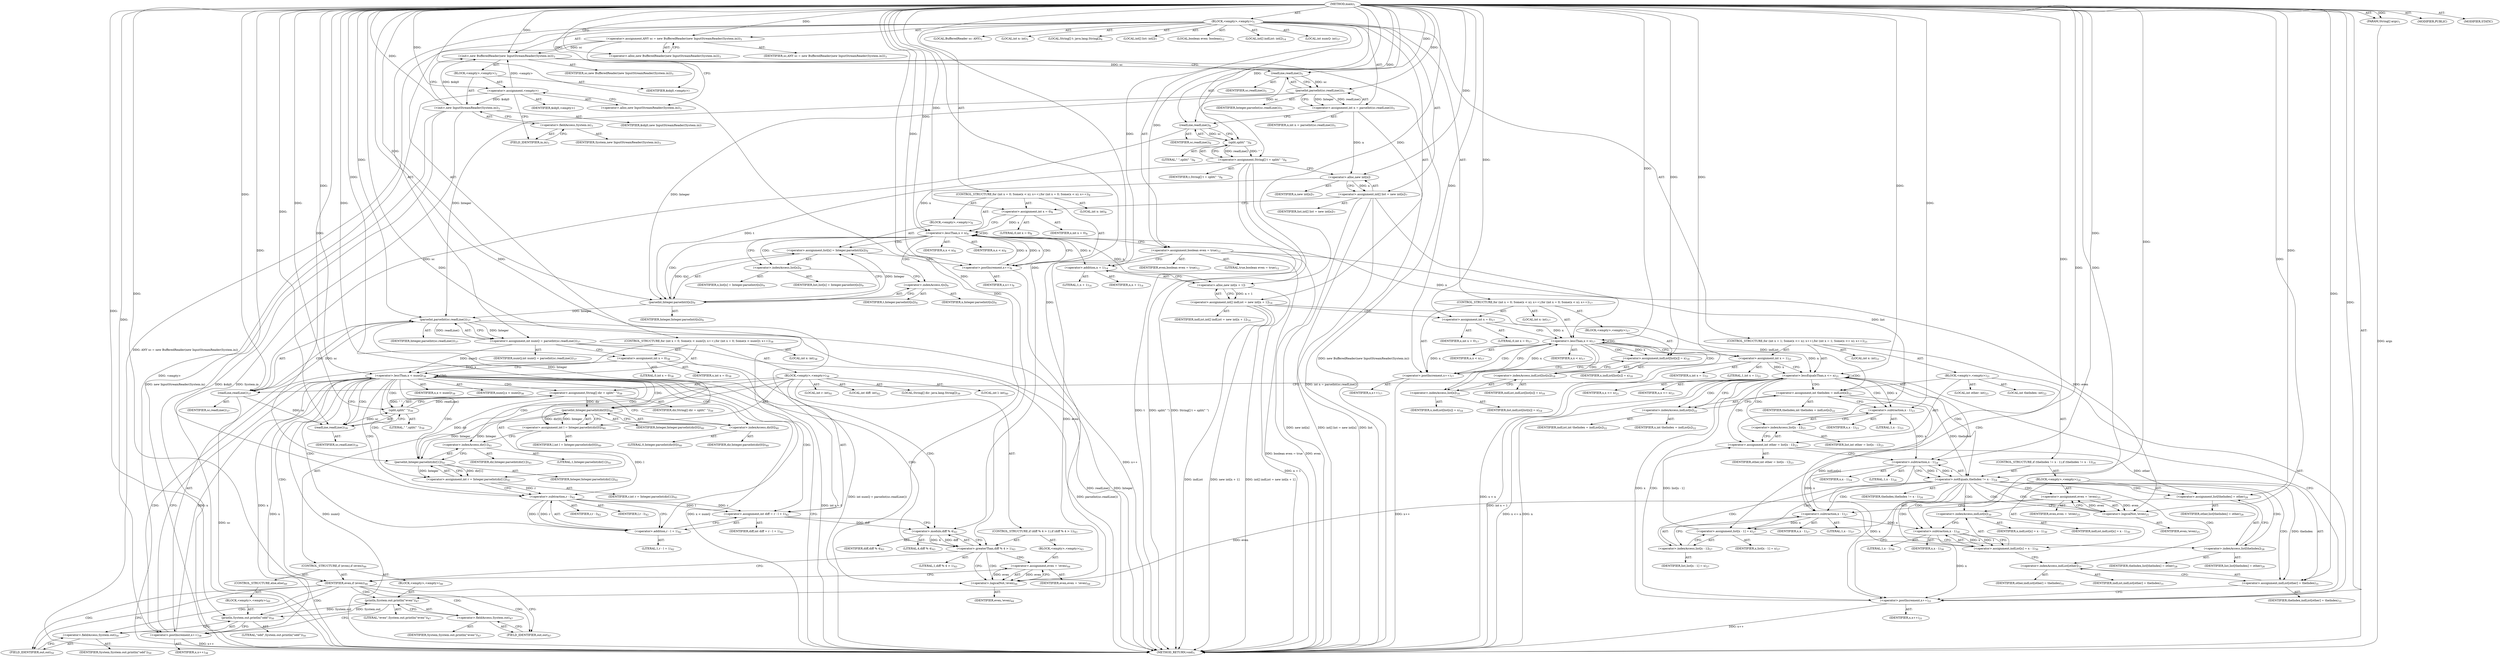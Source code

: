 digraph "main" {  
"19" [label = <(METHOD,main)<SUB>1</SUB>> ]
"20" [label = <(PARAM,String[] args)<SUB>1</SUB>> ]
"21" [label = <(BLOCK,&lt;empty&gt;,&lt;empty&gt;)<SUB>1</SUB>> ]
"4" [label = <(LOCAL,BufferedReader sc: ANY)<SUB>3</SUB>> ]
"22" [label = <(&lt;operator&gt;.assignment,ANY sc = new BufferedReader(new InputStreamReader(System.in)))<SUB>3</SUB>> ]
"23" [label = <(IDENTIFIER,sc,ANY sc = new BufferedReader(new InputStreamReader(System.in)))<SUB>3</SUB>> ]
"24" [label = <(&lt;operator&gt;.alloc,new BufferedReader(new InputStreamReader(System.in)))<SUB>3</SUB>> ]
"25" [label = <(&lt;init&gt;,new BufferedReader(new InputStreamReader(System.in)))<SUB>3</SUB>> ]
"3" [label = <(IDENTIFIER,sc,new BufferedReader(new InputStreamReader(System.in)))<SUB>3</SUB>> ]
"26" [label = <(BLOCK,&lt;empty&gt;,&lt;empty&gt;)<SUB>3</SUB>> ]
"27" [label = <(&lt;operator&gt;.assignment,&lt;empty&gt;)> ]
"28" [label = <(IDENTIFIER,$obj0,&lt;empty&gt;)> ]
"29" [label = <(&lt;operator&gt;.alloc,new InputStreamReader(System.in))<SUB>3</SUB>> ]
"30" [label = <(&lt;init&gt;,new InputStreamReader(System.in))<SUB>3</SUB>> ]
"31" [label = <(IDENTIFIER,$obj0,new InputStreamReader(System.in))> ]
"32" [label = <(&lt;operator&gt;.fieldAccess,System.in)<SUB>3</SUB>> ]
"33" [label = <(IDENTIFIER,System,new InputStreamReader(System.in))<SUB>3</SUB>> ]
"34" [label = <(FIELD_IDENTIFIER,in,in)<SUB>3</SUB>> ]
"35" [label = <(IDENTIFIER,$obj0,&lt;empty&gt;)> ]
"36" [label = <(LOCAL,int n: int)<SUB>5</SUB>> ]
"37" [label = <(&lt;operator&gt;.assignment,int n = parseInt(sc.readLine()))<SUB>5</SUB>> ]
"38" [label = <(IDENTIFIER,n,int n = parseInt(sc.readLine()))<SUB>5</SUB>> ]
"39" [label = <(parseInt,parseInt(sc.readLine()))<SUB>5</SUB>> ]
"40" [label = <(IDENTIFIER,Integer,parseInt(sc.readLine()))<SUB>5</SUB>> ]
"41" [label = <(readLine,readLine())<SUB>5</SUB>> ]
"42" [label = <(IDENTIFIER,sc,readLine())<SUB>5</SUB>> ]
"43" [label = <(LOCAL,String[] t: java.lang.String[])<SUB>6</SUB>> ]
"44" [label = <(&lt;operator&gt;.assignment,String[] t = split(&quot; &quot;))<SUB>6</SUB>> ]
"45" [label = <(IDENTIFIER,t,String[] t = split(&quot; &quot;))<SUB>6</SUB>> ]
"46" [label = <(split,split(&quot; &quot;))<SUB>6</SUB>> ]
"47" [label = <(readLine,readLine())<SUB>6</SUB>> ]
"48" [label = <(IDENTIFIER,sc,readLine())<SUB>6</SUB>> ]
"49" [label = <(LITERAL,&quot; &quot;,split(&quot; &quot;))<SUB>6</SUB>> ]
"50" [label = <(LOCAL,int[] list: int[])<SUB>7</SUB>> ]
"51" [label = <(&lt;operator&gt;.assignment,int[] list = new int[n])<SUB>7</SUB>> ]
"52" [label = <(IDENTIFIER,list,int[] list = new int[n])<SUB>7</SUB>> ]
"53" [label = <(&lt;operator&gt;.alloc,new int[n])> ]
"54" [label = <(IDENTIFIER,n,new int[n])<SUB>7</SUB>> ]
"55" [label = <(CONTROL_STRUCTURE,for (int x = 0; Some(x &lt; n); x++),for (int x = 0; Some(x &lt; n); x++))<SUB>8</SUB>> ]
"56" [label = <(LOCAL,int x: int)<SUB>8</SUB>> ]
"57" [label = <(&lt;operator&gt;.assignment,int x = 0)<SUB>8</SUB>> ]
"58" [label = <(IDENTIFIER,x,int x = 0)<SUB>8</SUB>> ]
"59" [label = <(LITERAL,0,int x = 0)<SUB>8</SUB>> ]
"60" [label = <(&lt;operator&gt;.lessThan,x &lt; n)<SUB>8</SUB>> ]
"61" [label = <(IDENTIFIER,x,x &lt; n)<SUB>8</SUB>> ]
"62" [label = <(IDENTIFIER,n,x &lt; n)<SUB>8</SUB>> ]
"63" [label = <(&lt;operator&gt;.postIncrement,x++)<SUB>8</SUB>> ]
"64" [label = <(IDENTIFIER,x,x++)<SUB>8</SUB>> ]
"65" [label = <(BLOCK,&lt;empty&gt;,&lt;empty&gt;)<SUB>8</SUB>> ]
"66" [label = <(&lt;operator&gt;.assignment,list[x] = Integer.parseInt(t[x]))<SUB>9</SUB>> ]
"67" [label = <(&lt;operator&gt;.indexAccess,list[x])<SUB>9</SUB>> ]
"68" [label = <(IDENTIFIER,list,list[x] = Integer.parseInt(t[x]))<SUB>9</SUB>> ]
"69" [label = <(IDENTIFIER,x,list[x] = Integer.parseInt(t[x]))<SUB>9</SUB>> ]
"70" [label = <(parseInt,Integer.parseInt(t[x]))<SUB>9</SUB>> ]
"71" [label = <(IDENTIFIER,Integer,Integer.parseInt(t[x]))<SUB>9</SUB>> ]
"72" [label = <(&lt;operator&gt;.indexAccess,t[x])<SUB>9</SUB>> ]
"73" [label = <(IDENTIFIER,t,Integer.parseInt(t[x]))<SUB>9</SUB>> ]
"74" [label = <(IDENTIFIER,x,Integer.parseInt(t[x]))<SUB>9</SUB>> ]
"75" [label = <(LOCAL,boolean even: boolean)<SUB>12</SUB>> ]
"76" [label = <(&lt;operator&gt;.assignment,boolean even = true)<SUB>12</SUB>> ]
"77" [label = <(IDENTIFIER,even,boolean even = true)<SUB>12</SUB>> ]
"78" [label = <(LITERAL,true,boolean even = true)<SUB>12</SUB>> ]
"79" [label = <(LOCAL,int[] indList: int[])<SUB>14</SUB>> ]
"80" [label = <(&lt;operator&gt;.assignment,int[] indList = new int[n + 1])<SUB>14</SUB>> ]
"81" [label = <(IDENTIFIER,indList,int[] indList = new int[n + 1])<SUB>14</SUB>> ]
"82" [label = <(&lt;operator&gt;.alloc,new int[n + 1])> ]
"83" [label = <(&lt;operator&gt;.addition,n + 1)<SUB>14</SUB>> ]
"84" [label = <(IDENTIFIER,n,n + 1)<SUB>14</SUB>> ]
"85" [label = <(LITERAL,1,n + 1)<SUB>14</SUB>> ]
"86" [label = <(CONTROL_STRUCTURE,for (int x = 0; Some(x &lt; n); x++),for (int x = 0; Some(x &lt; n); x++))<SUB>17</SUB>> ]
"87" [label = <(LOCAL,int x: int)<SUB>17</SUB>> ]
"88" [label = <(&lt;operator&gt;.assignment,int x = 0)<SUB>17</SUB>> ]
"89" [label = <(IDENTIFIER,x,int x = 0)<SUB>17</SUB>> ]
"90" [label = <(LITERAL,0,int x = 0)<SUB>17</SUB>> ]
"91" [label = <(&lt;operator&gt;.lessThan,x &lt; n)<SUB>17</SUB>> ]
"92" [label = <(IDENTIFIER,x,x &lt; n)<SUB>17</SUB>> ]
"93" [label = <(IDENTIFIER,n,x &lt; n)<SUB>17</SUB>> ]
"94" [label = <(&lt;operator&gt;.postIncrement,x++)<SUB>17</SUB>> ]
"95" [label = <(IDENTIFIER,x,x++)<SUB>17</SUB>> ]
"96" [label = <(BLOCK,&lt;empty&gt;,&lt;empty&gt;)<SUB>17</SUB>> ]
"97" [label = <(&lt;operator&gt;.assignment,indList[list[x]] = x)<SUB>18</SUB>> ]
"98" [label = <(&lt;operator&gt;.indexAccess,indList[list[x]])<SUB>18</SUB>> ]
"99" [label = <(IDENTIFIER,indList,indList[list[x]] = x)<SUB>18</SUB>> ]
"100" [label = <(&lt;operator&gt;.indexAccess,list[x])<SUB>18</SUB>> ]
"101" [label = <(IDENTIFIER,list,indList[list[x]] = x)<SUB>18</SUB>> ]
"102" [label = <(IDENTIFIER,x,indList[list[x]] = x)<SUB>18</SUB>> ]
"103" [label = <(IDENTIFIER,x,indList[list[x]] = x)<SUB>18</SUB>> ]
"104" [label = <(CONTROL_STRUCTURE,for (int x = 1; Some(x &lt;= n); x++),for (int x = 1; Some(x &lt;= n); x++))<SUB>21</SUB>> ]
"105" [label = <(LOCAL,int x: int)<SUB>21</SUB>> ]
"106" [label = <(&lt;operator&gt;.assignment,int x = 1)<SUB>21</SUB>> ]
"107" [label = <(IDENTIFIER,x,int x = 1)<SUB>21</SUB>> ]
"108" [label = <(LITERAL,1,int x = 1)<SUB>21</SUB>> ]
"109" [label = <(&lt;operator&gt;.lessEqualsThan,x &lt;= n)<SUB>21</SUB>> ]
"110" [label = <(IDENTIFIER,x,x &lt;= n)<SUB>21</SUB>> ]
"111" [label = <(IDENTIFIER,n,x &lt;= n)<SUB>21</SUB>> ]
"112" [label = <(&lt;operator&gt;.postIncrement,x++)<SUB>21</SUB>> ]
"113" [label = <(IDENTIFIER,x,x++)<SUB>21</SUB>> ]
"114" [label = <(BLOCK,&lt;empty&gt;,&lt;empty&gt;)<SUB>21</SUB>> ]
"115" [label = <(LOCAL,int theIndex: int)<SUB>22</SUB>> ]
"116" [label = <(&lt;operator&gt;.assignment,int theIndex = indList[x])<SUB>22</SUB>> ]
"117" [label = <(IDENTIFIER,theIndex,int theIndex = indList[x])<SUB>22</SUB>> ]
"118" [label = <(&lt;operator&gt;.indexAccess,indList[x])<SUB>22</SUB>> ]
"119" [label = <(IDENTIFIER,indList,int theIndex = indList[x])<SUB>22</SUB>> ]
"120" [label = <(IDENTIFIER,x,int theIndex = indList[x])<SUB>22</SUB>> ]
"121" [label = <(LOCAL,int other: int)<SUB>23</SUB>> ]
"122" [label = <(&lt;operator&gt;.assignment,int other = list[x - 1])<SUB>23</SUB>> ]
"123" [label = <(IDENTIFIER,other,int other = list[x - 1])<SUB>23</SUB>> ]
"124" [label = <(&lt;operator&gt;.indexAccess,list[x - 1])<SUB>23</SUB>> ]
"125" [label = <(IDENTIFIER,list,int other = list[x - 1])<SUB>23</SUB>> ]
"126" [label = <(&lt;operator&gt;.subtraction,x - 1)<SUB>23</SUB>> ]
"127" [label = <(IDENTIFIER,x,x - 1)<SUB>23</SUB>> ]
"128" [label = <(LITERAL,1,x - 1)<SUB>23</SUB>> ]
"129" [label = <(CONTROL_STRUCTURE,if (theIndex != x - 1),if (theIndex != x - 1))<SUB>24</SUB>> ]
"130" [label = <(&lt;operator&gt;.notEquals,theIndex != x - 1)<SUB>24</SUB>> ]
"131" [label = <(IDENTIFIER,theIndex,theIndex != x - 1)<SUB>24</SUB>> ]
"132" [label = <(&lt;operator&gt;.subtraction,x - 1)<SUB>24</SUB>> ]
"133" [label = <(IDENTIFIER,x,x - 1)<SUB>24</SUB>> ]
"134" [label = <(LITERAL,1,x - 1)<SUB>24</SUB>> ]
"135" [label = <(BLOCK,&lt;empty&gt;,&lt;empty&gt;)<SUB>24</SUB>> ]
"136" [label = <(&lt;operator&gt;.assignment,even = !even)<SUB>25</SUB>> ]
"137" [label = <(IDENTIFIER,even,even = !even)<SUB>25</SUB>> ]
"138" [label = <(&lt;operator&gt;.logicalNot,!even)<SUB>25</SUB>> ]
"139" [label = <(IDENTIFIER,even,!even)<SUB>25</SUB>> ]
"140" [label = <(&lt;operator&gt;.assignment,list[x - 1] = x)<SUB>27</SUB>> ]
"141" [label = <(&lt;operator&gt;.indexAccess,list[x - 1])<SUB>27</SUB>> ]
"142" [label = <(IDENTIFIER,list,list[x - 1] = x)<SUB>27</SUB>> ]
"143" [label = <(&lt;operator&gt;.subtraction,x - 1)<SUB>27</SUB>> ]
"144" [label = <(IDENTIFIER,x,x - 1)<SUB>27</SUB>> ]
"145" [label = <(LITERAL,1,x - 1)<SUB>27</SUB>> ]
"146" [label = <(IDENTIFIER,x,list[x - 1] = x)<SUB>27</SUB>> ]
"147" [label = <(&lt;operator&gt;.assignment,list[theIndex] = other)<SUB>28</SUB>> ]
"148" [label = <(&lt;operator&gt;.indexAccess,list[theIndex])<SUB>28</SUB>> ]
"149" [label = <(IDENTIFIER,list,list[theIndex] = other)<SUB>28</SUB>> ]
"150" [label = <(IDENTIFIER,theIndex,list[theIndex] = other)<SUB>28</SUB>> ]
"151" [label = <(IDENTIFIER,other,list[theIndex] = other)<SUB>28</SUB>> ]
"152" [label = <(&lt;operator&gt;.assignment,indList[x] = x - 1)<SUB>30</SUB>> ]
"153" [label = <(&lt;operator&gt;.indexAccess,indList[x])<SUB>30</SUB>> ]
"154" [label = <(IDENTIFIER,indList,indList[x] = x - 1)<SUB>30</SUB>> ]
"155" [label = <(IDENTIFIER,x,indList[x] = x - 1)<SUB>30</SUB>> ]
"156" [label = <(&lt;operator&gt;.subtraction,x - 1)<SUB>30</SUB>> ]
"157" [label = <(IDENTIFIER,x,x - 1)<SUB>30</SUB>> ]
"158" [label = <(LITERAL,1,x - 1)<SUB>30</SUB>> ]
"159" [label = <(&lt;operator&gt;.assignment,indList[other] = theIndex)<SUB>31</SUB>> ]
"160" [label = <(&lt;operator&gt;.indexAccess,indList[other])<SUB>31</SUB>> ]
"161" [label = <(IDENTIFIER,indList,indList[other] = theIndex)<SUB>31</SUB>> ]
"162" [label = <(IDENTIFIER,other,indList[other] = theIndex)<SUB>31</SUB>> ]
"163" [label = <(IDENTIFIER,theIndex,indList[other] = theIndex)<SUB>31</SUB>> ]
"164" [label = <(LOCAL,int numQ: int)<SUB>37</SUB>> ]
"165" [label = <(&lt;operator&gt;.assignment,int numQ = parseInt(sc.readLine()))<SUB>37</SUB>> ]
"166" [label = <(IDENTIFIER,numQ,int numQ = parseInt(sc.readLine()))<SUB>37</SUB>> ]
"167" [label = <(parseInt,parseInt(sc.readLine()))<SUB>37</SUB>> ]
"168" [label = <(IDENTIFIER,Integer,parseInt(sc.readLine()))<SUB>37</SUB>> ]
"169" [label = <(readLine,readLine())<SUB>37</SUB>> ]
"170" [label = <(IDENTIFIER,sc,readLine())<SUB>37</SUB>> ]
"171" [label = <(CONTROL_STRUCTURE,for (int x = 0; Some(x &lt; numQ); x++),for (int x = 0; Some(x &lt; numQ); x++))<SUB>38</SUB>> ]
"172" [label = <(LOCAL,int x: int)<SUB>38</SUB>> ]
"173" [label = <(&lt;operator&gt;.assignment,int x = 0)<SUB>38</SUB>> ]
"174" [label = <(IDENTIFIER,x,int x = 0)<SUB>38</SUB>> ]
"175" [label = <(LITERAL,0,int x = 0)<SUB>38</SUB>> ]
"176" [label = <(&lt;operator&gt;.lessThan,x &lt; numQ)<SUB>38</SUB>> ]
"177" [label = <(IDENTIFIER,x,x &lt; numQ)<SUB>38</SUB>> ]
"178" [label = <(IDENTIFIER,numQ,x &lt; numQ)<SUB>38</SUB>> ]
"179" [label = <(&lt;operator&gt;.postIncrement,x++)<SUB>38</SUB>> ]
"180" [label = <(IDENTIFIER,x,x++)<SUB>38</SUB>> ]
"181" [label = <(BLOCK,&lt;empty&gt;,&lt;empty&gt;)<SUB>38</SUB>> ]
"182" [label = <(LOCAL,String[] dir: java.lang.String[])<SUB>39</SUB>> ]
"183" [label = <(&lt;operator&gt;.assignment,String[] dir = split(&quot; &quot;))<SUB>39</SUB>> ]
"184" [label = <(IDENTIFIER,dir,String[] dir = split(&quot; &quot;))<SUB>39</SUB>> ]
"185" [label = <(split,split(&quot; &quot;))<SUB>39</SUB>> ]
"186" [label = <(readLine,readLine())<SUB>39</SUB>> ]
"187" [label = <(IDENTIFIER,sc,readLine())<SUB>39</SUB>> ]
"188" [label = <(LITERAL,&quot; &quot;,split(&quot; &quot;))<SUB>39</SUB>> ]
"189" [label = <(LOCAL,int l: int)<SUB>40</SUB>> ]
"190" [label = <(&lt;operator&gt;.assignment,int l = Integer.parseInt(dir[0]))<SUB>40</SUB>> ]
"191" [label = <(IDENTIFIER,l,int l = Integer.parseInt(dir[0]))<SUB>40</SUB>> ]
"192" [label = <(parseInt,Integer.parseInt(dir[0]))<SUB>40</SUB>> ]
"193" [label = <(IDENTIFIER,Integer,Integer.parseInt(dir[0]))<SUB>40</SUB>> ]
"194" [label = <(&lt;operator&gt;.indexAccess,dir[0])<SUB>40</SUB>> ]
"195" [label = <(IDENTIFIER,dir,Integer.parseInt(dir[0]))<SUB>40</SUB>> ]
"196" [label = <(LITERAL,0,Integer.parseInt(dir[0]))<SUB>40</SUB>> ]
"197" [label = <(LOCAL,int r: int)<SUB>41</SUB>> ]
"198" [label = <(&lt;operator&gt;.assignment,int r = Integer.parseInt(dir[1]))<SUB>41</SUB>> ]
"199" [label = <(IDENTIFIER,r,int r = Integer.parseInt(dir[1]))<SUB>41</SUB>> ]
"200" [label = <(parseInt,Integer.parseInt(dir[1]))<SUB>41</SUB>> ]
"201" [label = <(IDENTIFIER,Integer,Integer.parseInt(dir[1]))<SUB>41</SUB>> ]
"202" [label = <(&lt;operator&gt;.indexAccess,dir[1])<SUB>41</SUB>> ]
"203" [label = <(IDENTIFIER,dir,Integer.parseInt(dir[1]))<SUB>41</SUB>> ]
"204" [label = <(LITERAL,1,Integer.parseInt(dir[1]))<SUB>41</SUB>> ]
"205" [label = <(LOCAL,int diff: int)<SUB>42</SUB>> ]
"206" [label = <(&lt;operator&gt;.assignment,int diff = r - l + 1)<SUB>42</SUB>> ]
"207" [label = <(IDENTIFIER,diff,int diff = r - l + 1)<SUB>42</SUB>> ]
"208" [label = <(&lt;operator&gt;.addition,r - l + 1)<SUB>42</SUB>> ]
"209" [label = <(&lt;operator&gt;.subtraction,r - l)<SUB>42</SUB>> ]
"210" [label = <(IDENTIFIER,r,r - l)<SUB>42</SUB>> ]
"211" [label = <(IDENTIFIER,l,r - l)<SUB>42</SUB>> ]
"212" [label = <(LITERAL,1,r - l + 1)<SUB>42</SUB>> ]
"213" [label = <(CONTROL_STRUCTURE,if (diff % 4 &gt; 1),if (diff % 4 &gt; 1))<SUB>43</SUB>> ]
"214" [label = <(&lt;operator&gt;.greaterThan,diff % 4 &gt; 1)<SUB>43</SUB>> ]
"215" [label = <(&lt;operator&gt;.modulo,diff % 4)<SUB>43</SUB>> ]
"216" [label = <(IDENTIFIER,diff,diff % 4)<SUB>43</SUB>> ]
"217" [label = <(LITERAL,4,diff % 4)<SUB>43</SUB>> ]
"218" [label = <(LITERAL,1,diff % 4 &gt; 1)<SUB>43</SUB>> ]
"219" [label = <(BLOCK,&lt;empty&gt;,&lt;empty&gt;)<SUB>43</SUB>> ]
"220" [label = <(&lt;operator&gt;.assignment,even = !even)<SUB>44</SUB>> ]
"221" [label = <(IDENTIFIER,even,even = !even)<SUB>44</SUB>> ]
"222" [label = <(&lt;operator&gt;.logicalNot,!even)<SUB>44</SUB>> ]
"223" [label = <(IDENTIFIER,even,!even)<SUB>44</SUB>> ]
"224" [label = <(CONTROL_STRUCTURE,if (even),if (even))<SUB>46</SUB>> ]
"225" [label = <(IDENTIFIER,even,if (even))<SUB>46</SUB>> ]
"226" [label = <(BLOCK,&lt;empty&gt;,&lt;empty&gt;)<SUB>46</SUB>> ]
"227" [label = <(println,System.out.println(&quot;even&quot;))<SUB>47</SUB>> ]
"228" [label = <(&lt;operator&gt;.fieldAccess,System.out)<SUB>47</SUB>> ]
"229" [label = <(IDENTIFIER,System,System.out.println(&quot;even&quot;))<SUB>47</SUB>> ]
"230" [label = <(FIELD_IDENTIFIER,out,out)<SUB>47</SUB>> ]
"231" [label = <(LITERAL,&quot;even&quot;,System.out.println(&quot;even&quot;))<SUB>47</SUB>> ]
"232" [label = <(CONTROL_STRUCTURE,else,else)<SUB>49</SUB>> ]
"233" [label = <(BLOCK,&lt;empty&gt;,&lt;empty&gt;)<SUB>49</SUB>> ]
"234" [label = <(println,System.out.println(&quot;odd&quot;))<SUB>50</SUB>> ]
"235" [label = <(&lt;operator&gt;.fieldAccess,System.out)<SUB>50</SUB>> ]
"236" [label = <(IDENTIFIER,System,System.out.println(&quot;odd&quot;))<SUB>50</SUB>> ]
"237" [label = <(FIELD_IDENTIFIER,out,out)<SUB>50</SUB>> ]
"238" [label = <(LITERAL,&quot;odd&quot;,System.out.println(&quot;odd&quot;))<SUB>50</SUB>> ]
"239" [label = <(MODIFIER,PUBLIC)> ]
"240" [label = <(MODIFIER,STATIC)> ]
"241" [label = <(METHOD_RETURN,void)<SUB>1</SUB>> ]
  "19" -> "20"  [ label = "AST: "] 
  "19" -> "21"  [ label = "AST: "] 
  "19" -> "239"  [ label = "AST: "] 
  "19" -> "240"  [ label = "AST: "] 
  "19" -> "241"  [ label = "AST: "] 
  "21" -> "4"  [ label = "AST: "] 
  "21" -> "22"  [ label = "AST: "] 
  "21" -> "25"  [ label = "AST: "] 
  "21" -> "36"  [ label = "AST: "] 
  "21" -> "37"  [ label = "AST: "] 
  "21" -> "43"  [ label = "AST: "] 
  "21" -> "44"  [ label = "AST: "] 
  "21" -> "50"  [ label = "AST: "] 
  "21" -> "51"  [ label = "AST: "] 
  "21" -> "55"  [ label = "AST: "] 
  "21" -> "75"  [ label = "AST: "] 
  "21" -> "76"  [ label = "AST: "] 
  "21" -> "79"  [ label = "AST: "] 
  "21" -> "80"  [ label = "AST: "] 
  "21" -> "86"  [ label = "AST: "] 
  "21" -> "104"  [ label = "AST: "] 
  "21" -> "164"  [ label = "AST: "] 
  "21" -> "165"  [ label = "AST: "] 
  "21" -> "171"  [ label = "AST: "] 
  "22" -> "23"  [ label = "AST: "] 
  "22" -> "24"  [ label = "AST: "] 
  "25" -> "3"  [ label = "AST: "] 
  "25" -> "26"  [ label = "AST: "] 
  "26" -> "27"  [ label = "AST: "] 
  "26" -> "30"  [ label = "AST: "] 
  "26" -> "35"  [ label = "AST: "] 
  "27" -> "28"  [ label = "AST: "] 
  "27" -> "29"  [ label = "AST: "] 
  "30" -> "31"  [ label = "AST: "] 
  "30" -> "32"  [ label = "AST: "] 
  "32" -> "33"  [ label = "AST: "] 
  "32" -> "34"  [ label = "AST: "] 
  "37" -> "38"  [ label = "AST: "] 
  "37" -> "39"  [ label = "AST: "] 
  "39" -> "40"  [ label = "AST: "] 
  "39" -> "41"  [ label = "AST: "] 
  "41" -> "42"  [ label = "AST: "] 
  "44" -> "45"  [ label = "AST: "] 
  "44" -> "46"  [ label = "AST: "] 
  "46" -> "47"  [ label = "AST: "] 
  "46" -> "49"  [ label = "AST: "] 
  "47" -> "48"  [ label = "AST: "] 
  "51" -> "52"  [ label = "AST: "] 
  "51" -> "53"  [ label = "AST: "] 
  "53" -> "54"  [ label = "AST: "] 
  "55" -> "56"  [ label = "AST: "] 
  "55" -> "57"  [ label = "AST: "] 
  "55" -> "60"  [ label = "AST: "] 
  "55" -> "63"  [ label = "AST: "] 
  "55" -> "65"  [ label = "AST: "] 
  "57" -> "58"  [ label = "AST: "] 
  "57" -> "59"  [ label = "AST: "] 
  "60" -> "61"  [ label = "AST: "] 
  "60" -> "62"  [ label = "AST: "] 
  "63" -> "64"  [ label = "AST: "] 
  "65" -> "66"  [ label = "AST: "] 
  "66" -> "67"  [ label = "AST: "] 
  "66" -> "70"  [ label = "AST: "] 
  "67" -> "68"  [ label = "AST: "] 
  "67" -> "69"  [ label = "AST: "] 
  "70" -> "71"  [ label = "AST: "] 
  "70" -> "72"  [ label = "AST: "] 
  "72" -> "73"  [ label = "AST: "] 
  "72" -> "74"  [ label = "AST: "] 
  "76" -> "77"  [ label = "AST: "] 
  "76" -> "78"  [ label = "AST: "] 
  "80" -> "81"  [ label = "AST: "] 
  "80" -> "82"  [ label = "AST: "] 
  "82" -> "83"  [ label = "AST: "] 
  "83" -> "84"  [ label = "AST: "] 
  "83" -> "85"  [ label = "AST: "] 
  "86" -> "87"  [ label = "AST: "] 
  "86" -> "88"  [ label = "AST: "] 
  "86" -> "91"  [ label = "AST: "] 
  "86" -> "94"  [ label = "AST: "] 
  "86" -> "96"  [ label = "AST: "] 
  "88" -> "89"  [ label = "AST: "] 
  "88" -> "90"  [ label = "AST: "] 
  "91" -> "92"  [ label = "AST: "] 
  "91" -> "93"  [ label = "AST: "] 
  "94" -> "95"  [ label = "AST: "] 
  "96" -> "97"  [ label = "AST: "] 
  "97" -> "98"  [ label = "AST: "] 
  "97" -> "103"  [ label = "AST: "] 
  "98" -> "99"  [ label = "AST: "] 
  "98" -> "100"  [ label = "AST: "] 
  "100" -> "101"  [ label = "AST: "] 
  "100" -> "102"  [ label = "AST: "] 
  "104" -> "105"  [ label = "AST: "] 
  "104" -> "106"  [ label = "AST: "] 
  "104" -> "109"  [ label = "AST: "] 
  "104" -> "112"  [ label = "AST: "] 
  "104" -> "114"  [ label = "AST: "] 
  "106" -> "107"  [ label = "AST: "] 
  "106" -> "108"  [ label = "AST: "] 
  "109" -> "110"  [ label = "AST: "] 
  "109" -> "111"  [ label = "AST: "] 
  "112" -> "113"  [ label = "AST: "] 
  "114" -> "115"  [ label = "AST: "] 
  "114" -> "116"  [ label = "AST: "] 
  "114" -> "121"  [ label = "AST: "] 
  "114" -> "122"  [ label = "AST: "] 
  "114" -> "129"  [ label = "AST: "] 
  "116" -> "117"  [ label = "AST: "] 
  "116" -> "118"  [ label = "AST: "] 
  "118" -> "119"  [ label = "AST: "] 
  "118" -> "120"  [ label = "AST: "] 
  "122" -> "123"  [ label = "AST: "] 
  "122" -> "124"  [ label = "AST: "] 
  "124" -> "125"  [ label = "AST: "] 
  "124" -> "126"  [ label = "AST: "] 
  "126" -> "127"  [ label = "AST: "] 
  "126" -> "128"  [ label = "AST: "] 
  "129" -> "130"  [ label = "AST: "] 
  "129" -> "135"  [ label = "AST: "] 
  "130" -> "131"  [ label = "AST: "] 
  "130" -> "132"  [ label = "AST: "] 
  "132" -> "133"  [ label = "AST: "] 
  "132" -> "134"  [ label = "AST: "] 
  "135" -> "136"  [ label = "AST: "] 
  "135" -> "140"  [ label = "AST: "] 
  "135" -> "147"  [ label = "AST: "] 
  "135" -> "152"  [ label = "AST: "] 
  "135" -> "159"  [ label = "AST: "] 
  "136" -> "137"  [ label = "AST: "] 
  "136" -> "138"  [ label = "AST: "] 
  "138" -> "139"  [ label = "AST: "] 
  "140" -> "141"  [ label = "AST: "] 
  "140" -> "146"  [ label = "AST: "] 
  "141" -> "142"  [ label = "AST: "] 
  "141" -> "143"  [ label = "AST: "] 
  "143" -> "144"  [ label = "AST: "] 
  "143" -> "145"  [ label = "AST: "] 
  "147" -> "148"  [ label = "AST: "] 
  "147" -> "151"  [ label = "AST: "] 
  "148" -> "149"  [ label = "AST: "] 
  "148" -> "150"  [ label = "AST: "] 
  "152" -> "153"  [ label = "AST: "] 
  "152" -> "156"  [ label = "AST: "] 
  "153" -> "154"  [ label = "AST: "] 
  "153" -> "155"  [ label = "AST: "] 
  "156" -> "157"  [ label = "AST: "] 
  "156" -> "158"  [ label = "AST: "] 
  "159" -> "160"  [ label = "AST: "] 
  "159" -> "163"  [ label = "AST: "] 
  "160" -> "161"  [ label = "AST: "] 
  "160" -> "162"  [ label = "AST: "] 
  "165" -> "166"  [ label = "AST: "] 
  "165" -> "167"  [ label = "AST: "] 
  "167" -> "168"  [ label = "AST: "] 
  "167" -> "169"  [ label = "AST: "] 
  "169" -> "170"  [ label = "AST: "] 
  "171" -> "172"  [ label = "AST: "] 
  "171" -> "173"  [ label = "AST: "] 
  "171" -> "176"  [ label = "AST: "] 
  "171" -> "179"  [ label = "AST: "] 
  "171" -> "181"  [ label = "AST: "] 
  "173" -> "174"  [ label = "AST: "] 
  "173" -> "175"  [ label = "AST: "] 
  "176" -> "177"  [ label = "AST: "] 
  "176" -> "178"  [ label = "AST: "] 
  "179" -> "180"  [ label = "AST: "] 
  "181" -> "182"  [ label = "AST: "] 
  "181" -> "183"  [ label = "AST: "] 
  "181" -> "189"  [ label = "AST: "] 
  "181" -> "190"  [ label = "AST: "] 
  "181" -> "197"  [ label = "AST: "] 
  "181" -> "198"  [ label = "AST: "] 
  "181" -> "205"  [ label = "AST: "] 
  "181" -> "206"  [ label = "AST: "] 
  "181" -> "213"  [ label = "AST: "] 
  "181" -> "224"  [ label = "AST: "] 
  "183" -> "184"  [ label = "AST: "] 
  "183" -> "185"  [ label = "AST: "] 
  "185" -> "186"  [ label = "AST: "] 
  "185" -> "188"  [ label = "AST: "] 
  "186" -> "187"  [ label = "AST: "] 
  "190" -> "191"  [ label = "AST: "] 
  "190" -> "192"  [ label = "AST: "] 
  "192" -> "193"  [ label = "AST: "] 
  "192" -> "194"  [ label = "AST: "] 
  "194" -> "195"  [ label = "AST: "] 
  "194" -> "196"  [ label = "AST: "] 
  "198" -> "199"  [ label = "AST: "] 
  "198" -> "200"  [ label = "AST: "] 
  "200" -> "201"  [ label = "AST: "] 
  "200" -> "202"  [ label = "AST: "] 
  "202" -> "203"  [ label = "AST: "] 
  "202" -> "204"  [ label = "AST: "] 
  "206" -> "207"  [ label = "AST: "] 
  "206" -> "208"  [ label = "AST: "] 
  "208" -> "209"  [ label = "AST: "] 
  "208" -> "212"  [ label = "AST: "] 
  "209" -> "210"  [ label = "AST: "] 
  "209" -> "211"  [ label = "AST: "] 
  "213" -> "214"  [ label = "AST: "] 
  "213" -> "219"  [ label = "AST: "] 
  "214" -> "215"  [ label = "AST: "] 
  "214" -> "218"  [ label = "AST: "] 
  "215" -> "216"  [ label = "AST: "] 
  "215" -> "217"  [ label = "AST: "] 
  "219" -> "220"  [ label = "AST: "] 
  "220" -> "221"  [ label = "AST: "] 
  "220" -> "222"  [ label = "AST: "] 
  "222" -> "223"  [ label = "AST: "] 
  "224" -> "225"  [ label = "AST: "] 
  "224" -> "226"  [ label = "AST: "] 
  "224" -> "232"  [ label = "AST: "] 
  "226" -> "227"  [ label = "AST: "] 
  "227" -> "228"  [ label = "AST: "] 
  "227" -> "231"  [ label = "AST: "] 
  "228" -> "229"  [ label = "AST: "] 
  "228" -> "230"  [ label = "AST: "] 
  "232" -> "233"  [ label = "AST: "] 
  "233" -> "234"  [ label = "AST: "] 
  "234" -> "235"  [ label = "AST: "] 
  "234" -> "238"  [ label = "AST: "] 
  "235" -> "236"  [ label = "AST: "] 
  "235" -> "237"  [ label = "AST: "] 
  "22" -> "29"  [ label = "CFG: "] 
  "25" -> "41"  [ label = "CFG: "] 
  "37" -> "47"  [ label = "CFG: "] 
  "44" -> "53"  [ label = "CFG: "] 
  "51" -> "57"  [ label = "CFG: "] 
  "76" -> "83"  [ label = "CFG: "] 
  "80" -> "88"  [ label = "CFG: "] 
  "165" -> "173"  [ label = "CFG: "] 
  "24" -> "22"  [ label = "CFG: "] 
  "39" -> "37"  [ label = "CFG: "] 
  "46" -> "44"  [ label = "CFG: "] 
  "53" -> "51"  [ label = "CFG: "] 
  "57" -> "60"  [ label = "CFG: "] 
  "60" -> "67"  [ label = "CFG: "] 
  "60" -> "76"  [ label = "CFG: "] 
  "63" -> "60"  [ label = "CFG: "] 
  "82" -> "80"  [ label = "CFG: "] 
  "88" -> "91"  [ label = "CFG: "] 
  "91" -> "100"  [ label = "CFG: "] 
  "91" -> "106"  [ label = "CFG: "] 
  "94" -> "91"  [ label = "CFG: "] 
  "106" -> "109"  [ label = "CFG: "] 
  "109" -> "118"  [ label = "CFG: "] 
  "109" -> "169"  [ label = "CFG: "] 
  "112" -> "109"  [ label = "CFG: "] 
  "167" -> "165"  [ label = "CFG: "] 
  "173" -> "176"  [ label = "CFG: "] 
  "176" -> "241"  [ label = "CFG: "] 
  "176" -> "186"  [ label = "CFG: "] 
  "179" -> "176"  [ label = "CFG: "] 
  "27" -> "34"  [ label = "CFG: "] 
  "30" -> "25"  [ label = "CFG: "] 
  "41" -> "39"  [ label = "CFG: "] 
  "47" -> "46"  [ label = "CFG: "] 
  "66" -> "63"  [ label = "CFG: "] 
  "83" -> "82"  [ label = "CFG: "] 
  "97" -> "94"  [ label = "CFG: "] 
  "116" -> "126"  [ label = "CFG: "] 
  "122" -> "132"  [ label = "CFG: "] 
  "169" -> "167"  [ label = "CFG: "] 
  "183" -> "194"  [ label = "CFG: "] 
  "190" -> "202"  [ label = "CFG: "] 
  "198" -> "209"  [ label = "CFG: "] 
  "206" -> "215"  [ label = "CFG: "] 
  "29" -> "27"  [ label = "CFG: "] 
  "32" -> "30"  [ label = "CFG: "] 
  "67" -> "72"  [ label = "CFG: "] 
  "70" -> "66"  [ label = "CFG: "] 
  "98" -> "97"  [ label = "CFG: "] 
  "118" -> "116"  [ label = "CFG: "] 
  "124" -> "122"  [ label = "CFG: "] 
  "130" -> "138"  [ label = "CFG: "] 
  "130" -> "112"  [ label = "CFG: "] 
  "185" -> "183"  [ label = "CFG: "] 
  "192" -> "190"  [ label = "CFG: "] 
  "200" -> "198"  [ label = "CFG: "] 
  "208" -> "206"  [ label = "CFG: "] 
  "214" -> "225"  [ label = "CFG: "] 
  "214" -> "222"  [ label = "CFG: "] 
  "225" -> "230"  [ label = "CFG: "] 
  "225" -> "237"  [ label = "CFG: "] 
  "34" -> "32"  [ label = "CFG: "] 
  "72" -> "70"  [ label = "CFG: "] 
  "100" -> "98"  [ label = "CFG: "] 
  "126" -> "124"  [ label = "CFG: "] 
  "132" -> "130"  [ label = "CFG: "] 
  "136" -> "143"  [ label = "CFG: "] 
  "140" -> "148"  [ label = "CFG: "] 
  "147" -> "153"  [ label = "CFG: "] 
  "152" -> "160"  [ label = "CFG: "] 
  "159" -> "112"  [ label = "CFG: "] 
  "186" -> "185"  [ label = "CFG: "] 
  "194" -> "192"  [ label = "CFG: "] 
  "202" -> "200"  [ label = "CFG: "] 
  "209" -> "208"  [ label = "CFG: "] 
  "215" -> "214"  [ label = "CFG: "] 
  "220" -> "225"  [ label = "CFG: "] 
  "227" -> "179"  [ label = "CFG: "] 
  "138" -> "136"  [ label = "CFG: "] 
  "141" -> "140"  [ label = "CFG: "] 
  "148" -> "147"  [ label = "CFG: "] 
  "153" -> "156"  [ label = "CFG: "] 
  "156" -> "152"  [ label = "CFG: "] 
  "160" -> "159"  [ label = "CFG: "] 
  "222" -> "220"  [ label = "CFG: "] 
  "228" -> "227"  [ label = "CFG: "] 
  "234" -> "179"  [ label = "CFG: "] 
  "143" -> "141"  [ label = "CFG: "] 
  "230" -> "228"  [ label = "CFG: "] 
  "235" -> "234"  [ label = "CFG: "] 
  "237" -> "235"  [ label = "CFG: "] 
  "19" -> "24"  [ label = "CFG: "] 
  "20" -> "241"  [ label = "DDG: args"] 
  "22" -> "241"  [ label = "DDG: ANY sc = new BufferedReader(new InputStreamReader(System.in))"] 
  "27" -> "241"  [ label = "DDG: &lt;empty&gt;"] 
  "30" -> "241"  [ label = "DDG: $obj0"] 
  "30" -> "241"  [ label = "DDG: System.in"] 
  "30" -> "241"  [ label = "DDG: new InputStreamReader(System.in)"] 
  "25" -> "241"  [ label = "DDG: new BufferedReader(new InputStreamReader(System.in))"] 
  "37" -> "241"  [ label = "DDG: int n = parseInt(sc.readLine())"] 
  "44" -> "241"  [ label = "DDG: t"] 
  "44" -> "241"  [ label = "DDG: split(&quot; &quot;)"] 
  "44" -> "241"  [ label = "DDG: String[] t = split(&quot; &quot;)"] 
  "51" -> "241"  [ label = "DDG: list"] 
  "51" -> "241"  [ label = "DDG: new int[n]"] 
  "51" -> "241"  [ label = "DDG: int[] list = new int[n]"] 
  "76" -> "241"  [ label = "DDG: even"] 
  "76" -> "241"  [ label = "DDG: boolean even = true"] 
  "80" -> "241"  [ label = "DDG: indList"] 
  "82" -> "241"  [ label = "DDG: n + 1"] 
  "80" -> "241"  [ label = "DDG: new int[n + 1]"] 
  "80" -> "241"  [ label = "DDG: int[] indList = new int[n + 1]"] 
  "91" -> "241"  [ label = "DDG: x &lt; n"] 
  "106" -> "241"  [ label = "DDG: int x = 1"] 
  "109" -> "241"  [ label = "DDG: n"] 
  "109" -> "241"  [ label = "DDG: x &lt;= n"] 
  "167" -> "241"  [ label = "DDG: Integer"] 
  "169" -> "241"  [ label = "DDG: sc"] 
  "167" -> "241"  [ label = "DDG: readLine()"] 
  "165" -> "241"  [ label = "DDG: parseInt(sc.readLine())"] 
  "165" -> "241"  [ label = "DDG: int numQ = parseInt(sc.readLine())"] 
  "173" -> "241"  [ label = "DDG: int x = 0"] 
  "176" -> "241"  [ label = "DDG: x"] 
  "176" -> "241"  [ label = "DDG: numQ"] 
  "176" -> "241"  [ label = "DDG: x &lt; numQ"] 
  "179" -> "241"  [ label = "DDG: x++"] 
  "112" -> "241"  [ label = "DDG: x++"] 
  "94" -> "241"  [ label = "DDG: x++"] 
  "63" -> "241"  [ label = "DDG: x++"] 
  "19" -> "20"  [ label = "DDG: "] 
  "19" -> "22"  [ label = "DDG: "] 
  "39" -> "37"  [ label = "DDG: Integer"] 
  "39" -> "37"  [ label = "DDG: readLine()"] 
  "46" -> "44"  [ label = "DDG: readLine()"] 
  "46" -> "44"  [ label = "DDG: &quot; &quot;"] 
  "53" -> "51"  [ label = "DDG: n"] 
  "19" -> "76"  [ label = "DDG: "] 
  "82" -> "80"  [ label = "DDG: n + 1"] 
  "167" -> "165"  [ label = "DDG: Integer"] 
  "167" -> "165"  [ label = "DDG: readLine()"] 
  "22" -> "25"  [ label = "DDG: sc"] 
  "19" -> "25"  [ label = "DDG: "] 
  "27" -> "25"  [ label = "DDG: &lt;empty&gt;"] 
  "30" -> "25"  [ label = "DDG: $obj0"] 
  "19" -> "57"  [ label = "DDG: "] 
  "19" -> "88"  [ label = "DDG: "] 
  "19" -> "106"  [ label = "DDG: "] 
  "19" -> "173"  [ label = "DDG: "] 
  "19" -> "27"  [ label = "DDG: "] 
  "19" -> "35"  [ label = "DDG: "] 
  "19" -> "39"  [ label = "DDG: "] 
  "41" -> "39"  [ label = "DDG: sc"] 
  "47" -> "46"  [ label = "DDG: sc"] 
  "19" -> "46"  [ label = "DDG: "] 
  "37" -> "53"  [ label = "DDG: n"] 
  "19" -> "53"  [ label = "DDG: "] 
  "57" -> "60"  [ label = "DDG: x"] 
  "63" -> "60"  [ label = "DDG: x"] 
  "19" -> "60"  [ label = "DDG: "] 
  "53" -> "60"  [ label = "DDG: n"] 
  "60" -> "63"  [ label = "DDG: x"] 
  "19" -> "63"  [ label = "DDG: "] 
  "70" -> "66"  [ label = "DDG: Integer"] 
  "70" -> "66"  [ label = "DDG: t[x]"] 
  "60" -> "82"  [ label = "DDG: n"] 
  "19" -> "82"  [ label = "DDG: "] 
  "88" -> "91"  [ label = "DDG: x"] 
  "94" -> "91"  [ label = "DDG: x"] 
  "19" -> "91"  [ label = "DDG: "] 
  "60" -> "91"  [ label = "DDG: n"] 
  "19" -> "94"  [ label = "DDG: "] 
  "91" -> "94"  [ label = "DDG: x"] 
  "91" -> "97"  [ label = "DDG: x"] 
  "19" -> "97"  [ label = "DDG: "] 
  "106" -> "109"  [ label = "DDG: x"] 
  "112" -> "109"  [ label = "DDG: x"] 
  "19" -> "109"  [ label = "DDG: "] 
  "91" -> "109"  [ label = "DDG: n"] 
  "132" -> "112"  [ label = "DDG: x"] 
  "156" -> "112"  [ label = "DDG: x"] 
  "19" -> "112"  [ label = "DDG: "] 
  "80" -> "116"  [ label = "DDG: indList"] 
  "152" -> "116"  [ label = "DDG: indList[x]"] 
  "51" -> "122"  [ label = "DDG: list"] 
  "140" -> "122"  [ label = "DDG: list[x - 1]"] 
  "39" -> "167"  [ label = "DDG: Integer"] 
  "70" -> "167"  [ label = "DDG: Integer"] 
  "19" -> "167"  [ label = "DDG: "] 
  "169" -> "167"  [ label = "DDG: sc"] 
  "173" -> "176"  [ label = "DDG: x"] 
  "179" -> "176"  [ label = "DDG: x"] 
  "19" -> "176"  [ label = "DDG: "] 
  "165" -> "176"  [ label = "DDG: numQ"] 
  "176" -> "179"  [ label = "DDG: x"] 
  "19" -> "179"  [ label = "DDG: "] 
  "185" -> "183"  [ label = "DDG: readLine()"] 
  "185" -> "183"  [ label = "DDG: &quot; &quot;"] 
  "192" -> "190"  [ label = "DDG: Integer"] 
  "192" -> "190"  [ label = "DDG: dir[0]"] 
  "200" -> "198"  [ label = "DDG: Integer"] 
  "200" -> "198"  [ label = "DDG: dir[1]"] 
  "209" -> "206"  [ label = "DDG: r"] 
  "209" -> "206"  [ label = "DDG: l"] 
  "19" -> "206"  [ label = "DDG: "] 
  "27" -> "30"  [ label = "DDG: $obj0"] 
  "19" -> "30"  [ label = "DDG: "] 
  "25" -> "41"  [ label = "DDG: sc"] 
  "19" -> "41"  [ label = "DDG: "] 
  "41" -> "47"  [ label = "DDG: sc"] 
  "19" -> "47"  [ label = "DDG: "] 
  "60" -> "83"  [ label = "DDG: n"] 
  "19" -> "83"  [ label = "DDG: "] 
  "47" -> "169"  [ label = "DDG: sc"] 
  "19" -> "169"  [ label = "DDG: "] 
  "19" -> "225"  [ label = "DDG: "] 
  "39" -> "70"  [ label = "DDG: Integer"] 
  "19" -> "70"  [ label = "DDG: "] 
  "44" -> "70"  [ label = "DDG: t"] 
  "116" -> "130"  [ label = "DDG: theIndex"] 
  "19" -> "130"  [ label = "DDG: "] 
  "132" -> "130"  [ label = "DDG: x"] 
  "132" -> "130"  [ label = "DDG: 1"] 
  "138" -> "136"  [ label = "DDG: even"] 
  "143" -> "140"  [ label = "DDG: x"] 
  "19" -> "140"  [ label = "DDG: "] 
  "122" -> "147"  [ label = "DDG: other"] 
  "19" -> "147"  [ label = "DDG: "] 
  "156" -> "152"  [ label = "DDG: x"] 
  "156" -> "152"  [ label = "DDG: 1"] 
  "130" -> "159"  [ label = "DDG: theIndex"] 
  "19" -> "159"  [ label = "DDG: "] 
  "186" -> "185"  [ label = "DDG: sc"] 
  "19" -> "185"  [ label = "DDG: "] 
  "167" -> "192"  [ label = "DDG: Integer"] 
  "200" -> "192"  [ label = "DDG: Integer"] 
  "19" -> "192"  [ label = "DDG: "] 
  "183" -> "192"  [ label = "DDG: dir"] 
  "192" -> "200"  [ label = "DDG: Integer"] 
  "19" -> "200"  [ label = "DDG: "] 
  "183" -> "200"  [ label = "DDG: dir"] 
  "209" -> "208"  [ label = "DDG: r"] 
  "209" -> "208"  [ label = "DDG: l"] 
  "19" -> "208"  [ label = "DDG: "] 
  "215" -> "214"  [ label = "DDG: diff"] 
  "215" -> "214"  [ label = "DDG: 4"] 
  "19" -> "214"  [ label = "DDG: "] 
  "222" -> "220"  [ label = "DDG: even"] 
  "109" -> "126"  [ label = "DDG: x"] 
  "19" -> "126"  [ label = "DDG: "] 
  "126" -> "132"  [ label = "DDG: x"] 
  "19" -> "132"  [ label = "DDG: "] 
  "169" -> "186"  [ label = "DDG: sc"] 
  "19" -> "186"  [ label = "DDG: "] 
  "198" -> "209"  [ label = "DDG: r"] 
  "19" -> "209"  [ label = "DDG: "] 
  "190" -> "209"  [ label = "DDG: l"] 
  "206" -> "215"  [ label = "DDG: diff"] 
  "19" -> "215"  [ label = "DDG: "] 
  "234" -> "227"  [ label = "DDG: System.out"] 
  "19" -> "227"  [ label = "DDG: "] 
  "76" -> "138"  [ label = "DDG: even"] 
  "136" -> "138"  [ label = "DDG: even"] 
  "19" -> "138"  [ label = "DDG: "] 
  "19" -> "156"  [ label = "DDG: "] 
  "143" -> "156"  [ label = "DDG: x"] 
  "76" -> "222"  [ label = "DDG: even"] 
  "220" -> "222"  [ label = "DDG: even"] 
  "136" -> "222"  [ label = "DDG: even"] 
  "19" -> "222"  [ label = "DDG: "] 
  "227" -> "234"  [ label = "DDG: System.out"] 
  "19" -> "234"  [ label = "DDG: "] 
  "132" -> "143"  [ label = "DDG: x"] 
  "19" -> "143"  [ label = "DDG: "] 
  "60" -> "60"  [ label = "CDG: "] 
  "60" -> "67"  [ label = "CDG: "] 
  "60" -> "70"  [ label = "CDG: "] 
  "60" -> "66"  [ label = "CDG: "] 
  "60" -> "72"  [ label = "CDG: "] 
  "60" -> "63"  [ label = "CDG: "] 
  "91" -> "94"  [ label = "CDG: "] 
  "91" -> "98"  [ label = "CDG: "] 
  "91" -> "97"  [ label = "CDG: "] 
  "91" -> "91"  [ label = "CDG: "] 
  "91" -> "100"  [ label = "CDG: "] 
  "109" -> "132"  [ label = "CDG: "] 
  "109" -> "112"  [ label = "CDG: "] 
  "109" -> "130"  [ label = "CDG: "] 
  "109" -> "118"  [ label = "CDG: "] 
  "109" -> "116"  [ label = "CDG: "] 
  "109" -> "122"  [ label = "CDG: "] 
  "109" -> "126"  [ label = "CDG: "] 
  "109" -> "124"  [ label = "CDG: "] 
  "109" -> "109"  [ label = "CDG: "] 
  "176" -> "214"  [ label = "CDG: "] 
  "176" -> "192"  [ label = "CDG: "] 
  "176" -> "225"  [ label = "CDG: "] 
  "176" -> "179"  [ label = "CDG: "] 
  "176" -> "215"  [ label = "CDG: "] 
  "176" -> "209"  [ label = "CDG: "] 
  "176" -> "185"  [ label = "CDG: "] 
  "176" -> "198"  [ label = "CDG: "] 
  "176" -> "206"  [ label = "CDG: "] 
  "176" -> "208"  [ label = "CDG: "] 
  "176" -> "190"  [ label = "CDG: "] 
  "176" -> "194"  [ label = "CDG: "] 
  "176" -> "186"  [ label = "CDG: "] 
  "176" -> "202"  [ label = "CDG: "] 
  "176" -> "183"  [ label = "CDG: "] 
  "176" -> "200"  [ label = "CDG: "] 
  "176" -> "176"  [ label = "CDG: "] 
  "130" -> "136"  [ label = "CDG: "] 
  "130" -> "153"  [ label = "CDG: "] 
  "130" -> "138"  [ label = "CDG: "] 
  "130" -> "148"  [ label = "CDG: "] 
  "130" -> "152"  [ label = "CDG: "] 
  "130" -> "160"  [ label = "CDG: "] 
  "130" -> "141"  [ label = "CDG: "] 
  "130" -> "159"  [ label = "CDG: "] 
  "130" -> "140"  [ label = "CDG: "] 
  "130" -> "143"  [ label = "CDG: "] 
  "130" -> "147"  [ label = "CDG: "] 
  "130" -> "156"  [ label = "CDG: "] 
  "214" -> "220"  [ label = "CDG: "] 
  "214" -> "222"  [ label = "CDG: "] 
  "225" -> "230"  [ label = "CDG: "] 
  "225" -> "228"  [ label = "CDG: "] 
  "225" -> "235"  [ label = "CDG: "] 
  "225" -> "237"  [ label = "CDG: "] 
  "225" -> "234"  [ label = "CDG: "] 
  "225" -> "227"  [ label = "CDG: "] 
}
